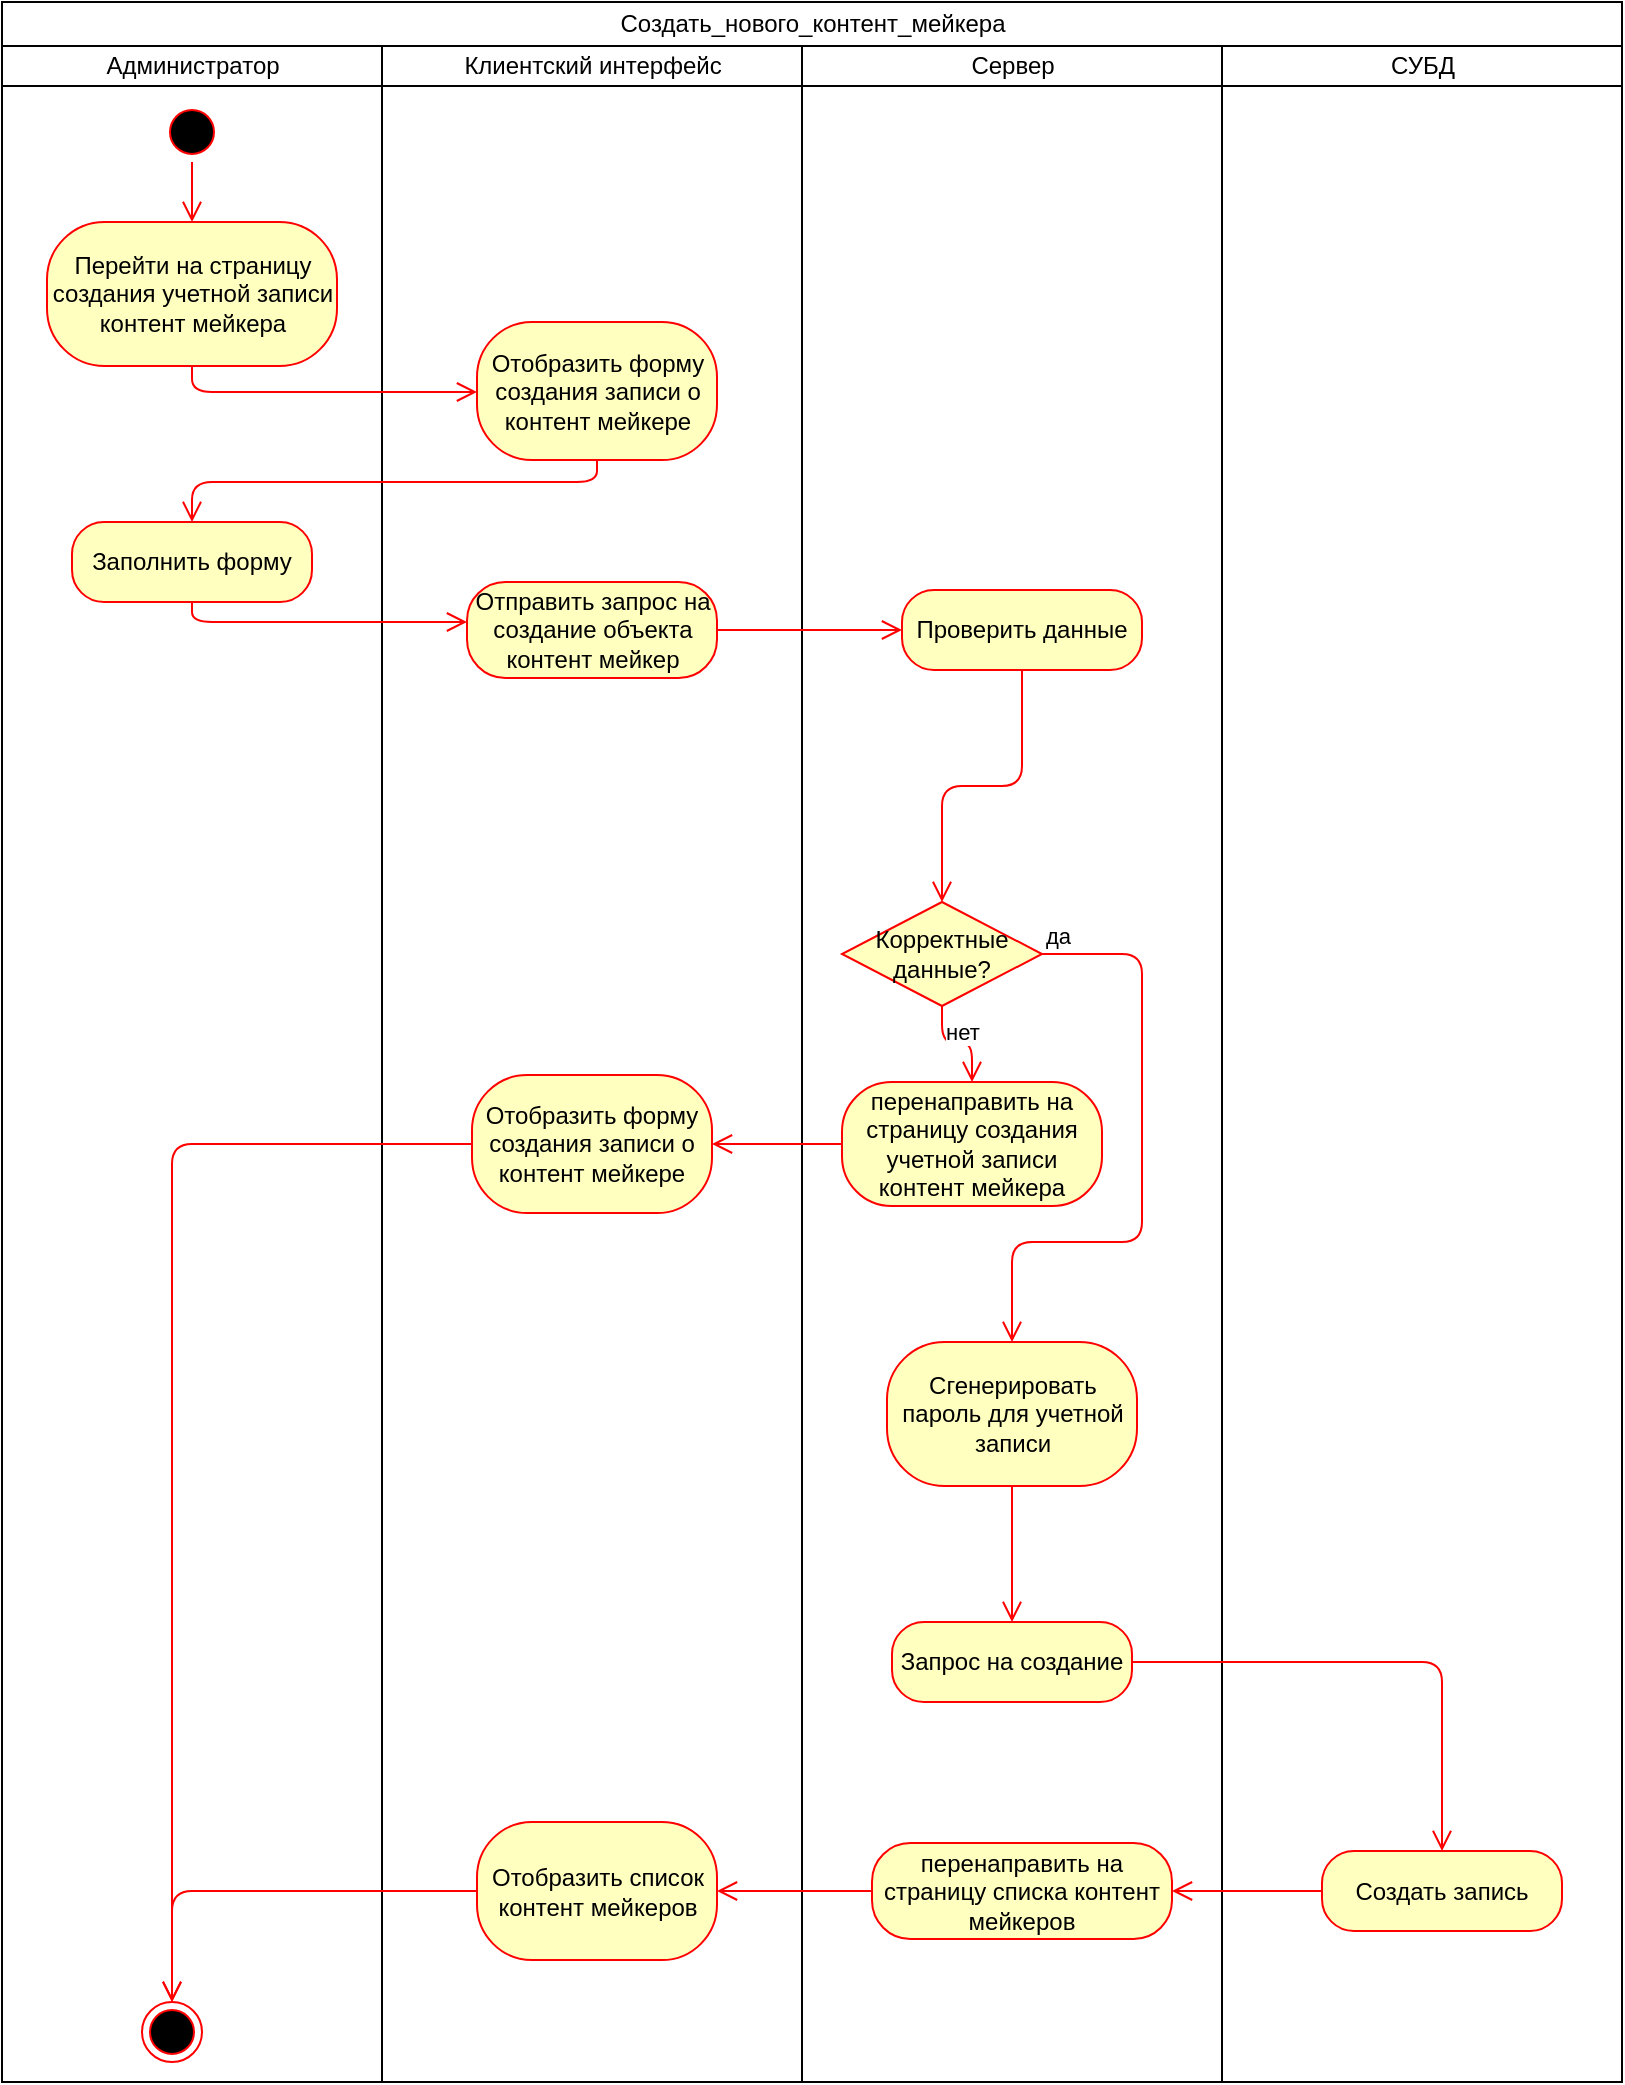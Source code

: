 <mxfile version="12.6.5" type="device" pages="4"><diagram id="_y5ldWzIrO5dGvDlb0I8" name="новый контент мейкер"><mxGraphModel dx="1852" dy="1052" grid="1" gridSize="10" guides="1" tooltips="1" connect="1" arrows="1" fold="1" page="1" pageScale="1" pageWidth="827" pageHeight="1169" math="0" shadow="0"><root><mxCell id="0"/><mxCell id="1" parent="0"/><mxCell id="N3Pz4FV6js3XC1vjy8sW-3" value="&lt;span style=&quot;font-weight: 400 ; white-space: normal&quot;&gt;Создать_нового_контент_мейкера&lt;/span&gt;&lt;span style=&quot;font-weight: 400 ; color: rgba(0 , 0 , 0 , 0) ; font-family: monospace ; font-size: 0px&quot;&gt;%3CmxGraphModel%3E%3Croot%3E%3CmxCell%20id%3D%220%22%2F%3E%3CmxCell%20id%3D%221%22%20parent%3D%220%22%2F%3E%3CmxCell%20id%3D%222%22%20value%3D%22%D0%A1%D0%BC%D0%B5%D0%BD%D0%B8%D1%82%D1%8C%20%D0%BF%D0%B0%D1%80%D0%BE%D0%BB%D1%8C%20%D0%B4%D0%BB%D1%8F%20%D0%BA%D0%BE%D0%BD%D1%82%D0%B5%D0%BD%D1%82%20%D0%BC%D0%B5%D0%B9%D0%BA%D0%B5%D1%80%D0%B0%22%20style%3D%22ellipse%3BwhiteSpace%3Dwrap%3Bhtml%3D1%3B%22%20vertex%3D%221%22%20parent%3D%221%22%3E%3CmxGeometry%20x%3D%22570%22%20y%3D%22160%22%20width%3D%22140%22%20height%3D%2260%22%20as%3D%22geometry%22%2F%3E%3C%2FmxCell%3E%3C%2Froot%3E%3C%2FmxGraphModel%3E&lt;/span&gt;&lt;span style=&quot;font-weight: 400 ; white-space: normal&quot;&gt;&lt;br&gt;&lt;/span&gt;" style="swimlane;html=1;childLayout=stackLayout;resizeParent=1;resizeParentMax=0;startSize=22;" vertex="1" parent="1"><mxGeometry x="200" y="30" width="810" height="1040" as="geometry"><mxRectangle x="200" y="30" width="210" height="20" as="alternateBounds"/></mxGeometry></mxCell><mxCell id="N3Pz4FV6js3XC1vjy8sW-4" value="&lt;span style=&quot;font-weight: normal&quot;&gt;Администратор&lt;/span&gt;" style="swimlane;html=1;startSize=20;" vertex="1" parent="N3Pz4FV6js3XC1vjy8sW-3"><mxGeometry y="22" width="190" height="1018" as="geometry"/></mxCell><mxCell id="N3Pz4FV6js3XC1vjy8sW-9" value="" style="ellipse;html=1;shape=startState;fillColor=#000000;strokeColor=#ff0000;" vertex="1" parent="N3Pz4FV6js3XC1vjy8sW-4"><mxGeometry x="80" y="28" width="30" height="30" as="geometry"/></mxCell><mxCell id="N3Pz4FV6js3XC1vjy8sW-10" value="" style="edgeStyle=orthogonalEdgeStyle;html=1;verticalAlign=bottom;endArrow=open;endSize=8;strokeColor=#ff0000;" edge="1" source="N3Pz4FV6js3XC1vjy8sW-9" parent="N3Pz4FV6js3XC1vjy8sW-4" target="N3Pz4FV6js3XC1vjy8sW-11"><mxGeometry relative="1" as="geometry"><mxPoint x="95" y="118" as="targetPoint"/></mxGeometry></mxCell><mxCell id="N3Pz4FV6js3XC1vjy8sW-11" value="Перейти на страницу создания учетной записи контент мейкера" style="rounded=1;whiteSpace=wrap;html=1;arcSize=40;fontColor=#000000;fillColor=#ffffc0;strokeColor=#ff0000;" vertex="1" parent="N3Pz4FV6js3XC1vjy8sW-4"><mxGeometry x="22.5" y="88" width="145" height="72" as="geometry"/></mxCell><mxCell id="N3Pz4FV6js3XC1vjy8sW-15" value="Заполнить форму" style="rounded=1;whiteSpace=wrap;html=1;arcSize=40;fontColor=#000000;fillColor=#ffffc0;strokeColor=#ff0000;" vertex="1" parent="N3Pz4FV6js3XC1vjy8sW-4"><mxGeometry x="35" y="238" width="120" height="40" as="geometry"/></mxCell><mxCell id="N3Pz4FV6js3XC1vjy8sW-27" value="" style="ellipse;html=1;shape=endState;fillColor=#000000;strokeColor=#ff0000;" vertex="1" parent="N3Pz4FV6js3XC1vjy8sW-4"><mxGeometry x="70" y="978" width="30" height="30" as="geometry"/></mxCell><mxCell id="N3Pz4FV6js3XC1vjy8sW-5" value="&lt;span style=&quot;font-weight: 400&quot;&gt;Клиентский интерфейс&lt;/span&gt;" style="swimlane;html=1;startSize=20;" vertex="1" parent="N3Pz4FV6js3XC1vjy8sW-3"><mxGeometry x="190" y="22" width="210" height="1018" as="geometry"/></mxCell><mxCell id="N3Pz4FV6js3XC1vjy8sW-13" value="Отобразить форму создания записи о контент мейкере" style="rounded=1;whiteSpace=wrap;html=1;arcSize=40;fontColor=#000000;fillColor=#ffffc0;strokeColor=#ff0000;" vertex="1" parent="N3Pz4FV6js3XC1vjy8sW-5"><mxGeometry x="47.5" y="138" width="120" height="69" as="geometry"/></mxCell><mxCell id="N3Pz4FV6js3XC1vjy8sW-17" value="Отправить запрос на создание объекта контент мейкер" style="rounded=1;whiteSpace=wrap;html=1;arcSize=40;fontColor=#000000;fillColor=#ffffc0;strokeColor=#ff0000;" vertex="1" parent="N3Pz4FV6js3XC1vjy8sW-5"><mxGeometry x="42.5" y="268" width="125" height="48" as="geometry"/></mxCell><mxCell id="N3Pz4FV6js3XC1vjy8sW-26" value="Отобразить форму создания записи о контент мейкере" style="rounded=1;whiteSpace=wrap;html=1;arcSize=40;fontColor=#000000;fillColor=#ffffc0;strokeColor=#ff0000;" vertex="1" parent="N3Pz4FV6js3XC1vjy8sW-5"><mxGeometry x="45" y="514.5" width="120" height="69" as="geometry"/></mxCell><mxCell id="N3Pz4FV6js3XC1vjy8sW-35" value="Отобразить список контент мейкеров" style="rounded=1;whiteSpace=wrap;html=1;arcSize=40;fontColor=#000000;fillColor=#ffffc0;strokeColor=#ff0000;" vertex="1" parent="N3Pz4FV6js3XC1vjy8sW-5"><mxGeometry x="47.5" y="888" width="120" height="69" as="geometry"/></mxCell><mxCell id="N3Pz4FV6js3XC1vjy8sW-8" value="&lt;span style=&quot;font-weight: 400&quot;&gt;Сервер&lt;/span&gt;" style="swimlane;html=1;startSize=20;" vertex="1" parent="N3Pz4FV6js3XC1vjy8sW-3"><mxGeometry x="400" y="22" width="210" height="1018" as="geometry"/></mxCell><mxCell id="N3Pz4FV6js3XC1vjy8sW-19" value="Проверить данные" style="rounded=1;whiteSpace=wrap;html=1;arcSize=40;fontColor=#000000;fillColor=#ffffc0;strokeColor=#ff0000;" vertex="1" parent="N3Pz4FV6js3XC1vjy8sW-8"><mxGeometry x="50" y="272" width="120" height="40" as="geometry"/></mxCell><mxCell id="N3Pz4FV6js3XC1vjy8sW-20" value="" style="edgeStyle=orthogonalEdgeStyle;html=1;verticalAlign=bottom;endArrow=open;endSize=8;strokeColor=#ff0000;" edge="1" source="N3Pz4FV6js3XC1vjy8sW-19" parent="N3Pz4FV6js3XC1vjy8sW-8" target="N3Pz4FV6js3XC1vjy8sW-21"><mxGeometry relative="1" as="geometry"><mxPoint x="110" y="416" as="targetPoint"/></mxGeometry></mxCell><mxCell id="N3Pz4FV6js3XC1vjy8sW-21" value="Корректные данные?" style="rhombus;whiteSpace=wrap;html=1;fillColor=#ffffc0;strokeColor=#ff0000;" vertex="1" parent="N3Pz4FV6js3XC1vjy8sW-8"><mxGeometry x="20" y="428" width="100" height="52" as="geometry"/></mxCell><mxCell id="N3Pz4FV6js3XC1vjy8sW-23" value="нет" style="edgeStyle=orthogonalEdgeStyle;html=1;align=left;verticalAlign=top;endArrow=open;endSize=8;strokeColor=#ff0000;" edge="1" source="N3Pz4FV6js3XC1vjy8sW-21" parent="N3Pz4FV6js3XC1vjy8sW-8" target="N3Pz4FV6js3XC1vjy8sW-24"><mxGeometry x="-1" relative="1" as="geometry"><mxPoint x="60" y="528" as="targetPoint"/></mxGeometry></mxCell><mxCell id="N3Pz4FV6js3XC1vjy8sW-24" value="перенаправить на страницу создания учетной записи контент мейкера" style="rounded=1;whiteSpace=wrap;html=1;arcSize=40;fontColor=#000000;fillColor=#ffffc0;strokeColor=#ff0000;" vertex="1" parent="N3Pz4FV6js3XC1vjy8sW-8"><mxGeometry x="20" y="518" width="130" height="62" as="geometry"/></mxCell><mxCell id="N3Pz4FV6js3XC1vjy8sW-33" value="перенаправить на страницу списка контент мейкеров" style="rounded=1;whiteSpace=wrap;html=1;arcSize=40;fontColor=#000000;fillColor=#ffffc0;strokeColor=#ff0000;" vertex="1" parent="N3Pz4FV6js3XC1vjy8sW-8"><mxGeometry x="35" y="898.5" width="150" height="48" as="geometry"/></mxCell><mxCell id="N3Pz4FV6js3XC1vjy8sW-38" value="Сгенерировать пароль для учетной записи" style="rounded=1;whiteSpace=wrap;html=1;arcSize=40;fontColor=#000000;fillColor=#ffffc0;strokeColor=#ff0000;" vertex="1" parent="N3Pz4FV6js3XC1vjy8sW-8"><mxGeometry x="42.5" y="648" width="125" height="72" as="geometry"/></mxCell><mxCell id="N3Pz4FV6js3XC1vjy8sW-22" value="да" style="edgeStyle=orthogonalEdgeStyle;html=1;align=left;verticalAlign=bottom;endArrow=open;endSize=8;strokeColor=#ff0000;" edge="1" source="N3Pz4FV6js3XC1vjy8sW-21" parent="N3Pz4FV6js3XC1vjy8sW-8" target="N3Pz4FV6js3XC1vjy8sW-38"><mxGeometry x="-1" relative="1" as="geometry"><mxPoint x="200" y="448" as="targetPoint"/><Array as="points"><mxPoint x="170" y="454"/><mxPoint x="170" y="598"/><mxPoint x="105" y="598"/></Array></mxGeometry></mxCell><mxCell id="N3Pz4FV6js3XC1vjy8sW-29" value="Запрос на создание" style="rounded=1;whiteSpace=wrap;html=1;arcSize=40;fontColor=#000000;fillColor=#ffffc0;strokeColor=#ff0000;" vertex="1" parent="N3Pz4FV6js3XC1vjy8sW-8"><mxGeometry x="45" y="788" width="120" height="40" as="geometry"/></mxCell><mxCell id="N3Pz4FV6js3XC1vjy8sW-39" value="" style="edgeStyle=orthogonalEdgeStyle;html=1;verticalAlign=bottom;endArrow=open;endSize=8;strokeColor=#ff0000;" edge="1" source="N3Pz4FV6js3XC1vjy8sW-38" parent="N3Pz4FV6js3XC1vjy8sW-8" target="N3Pz4FV6js3XC1vjy8sW-29"><mxGeometry relative="1" as="geometry"><mxPoint x="105" y="848" as="targetPoint"/></mxGeometry></mxCell><mxCell id="N3Pz4FV6js3XC1vjy8sW-6" value="&lt;span style=&quot;font-weight: 400&quot;&gt;СУБД&lt;/span&gt;" style="swimlane;html=1;startSize=20;" vertex="1" parent="N3Pz4FV6js3XC1vjy8sW-3"><mxGeometry x="610" y="22" width="200" height="1018" as="geometry"/></mxCell><mxCell id="N3Pz4FV6js3XC1vjy8sW-31" value="Создать запись" style="rounded=1;whiteSpace=wrap;html=1;arcSize=40;fontColor=#000000;fillColor=#ffffc0;strokeColor=#ff0000;" vertex="1" parent="N3Pz4FV6js3XC1vjy8sW-6"><mxGeometry x="50" y="902.5" width="120" height="40" as="geometry"/></mxCell><mxCell id="N3Pz4FV6js3XC1vjy8sW-12" value="" style="edgeStyle=orthogonalEdgeStyle;html=1;verticalAlign=bottom;endArrow=open;endSize=8;strokeColor=#ff0000;" edge="1" source="N3Pz4FV6js3XC1vjy8sW-11" parent="N3Pz4FV6js3XC1vjy8sW-3" target="N3Pz4FV6js3XC1vjy8sW-13"><mxGeometry relative="1" as="geometry"><mxPoint x="100" y="260" as="targetPoint"/><Array as="points"><mxPoint x="95" y="195"/></Array></mxGeometry></mxCell><mxCell id="N3Pz4FV6js3XC1vjy8sW-14" value="" style="edgeStyle=orthogonalEdgeStyle;html=1;verticalAlign=bottom;endArrow=open;endSize=8;strokeColor=#ff0000;exitX=0.5;exitY=1;exitDx=0;exitDy=0;" edge="1" source="N3Pz4FV6js3XC1vjy8sW-13" parent="N3Pz4FV6js3XC1vjy8sW-3" target="N3Pz4FV6js3XC1vjy8sW-15"><mxGeometry relative="1" as="geometry"><mxPoint x="107" y="390" as="targetPoint"/><Array as="points"><mxPoint x="297" y="240"/><mxPoint x="95" y="240"/></Array></mxGeometry></mxCell><mxCell id="N3Pz4FV6js3XC1vjy8sW-16" value="" style="edgeStyle=orthogonalEdgeStyle;html=1;verticalAlign=bottom;endArrow=open;endSize=8;strokeColor=#ff0000;" edge="1" source="N3Pz4FV6js3XC1vjy8sW-15" parent="N3Pz4FV6js3XC1vjy8sW-3" target="N3Pz4FV6js3XC1vjy8sW-17"><mxGeometry relative="1" as="geometry"><mxPoint x="70" y="390" as="targetPoint"/><Array as="points"><mxPoint x="95" y="310"/></Array></mxGeometry></mxCell><mxCell id="N3Pz4FV6js3XC1vjy8sW-18" value="" style="edgeStyle=orthogonalEdgeStyle;html=1;verticalAlign=bottom;endArrow=open;endSize=8;strokeColor=#ff0000;" edge="1" source="N3Pz4FV6js3XC1vjy8sW-17" parent="N3Pz4FV6js3XC1vjy8sW-3" target="N3Pz4FV6js3XC1vjy8sW-19"><mxGeometry relative="1" as="geometry"><mxPoint x="295" y="410" as="targetPoint"/></mxGeometry></mxCell><mxCell id="N3Pz4FV6js3XC1vjy8sW-25" value="" style="edgeStyle=orthogonalEdgeStyle;html=1;verticalAlign=bottom;endArrow=open;endSize=8;strokeColor=#ff0000;" edge="1" source="N3Pz4FV6js3XC1vjy8sW-24" parent="N3Pz4FV6js3XC1vjy8sW-3" target="N3Pz4FV6js3XC1vjy8sW-26"><mxGeometry relative="1" as="geometry"><mxPoint x="490" y="670" as="targetPoint"/></mxGeometry></mxCell><mxCell id="N3Pz4FV6js3XC1vjy8sW-28" value="" style="edgeStyle=orthogonalEdgeStyle;html=1;verticalAlign=bottom;endArrow=open;endSize=8;strokeColor=#ff0000;" edge="1" parent="N3Pz4FV6js3XC1vjy8sW-3" source="N3Pz4FV6js3XC1vjy8sW-26" target="N3Pz4FV6js3XC1vjy8sW-27"><mxGeometry relative="1" as="geometry"><mxPoint x="362.5" y="574.529" as="targetPoint"/><mxPoint x="430.0" y="581" as="sourcePoint"/></mxGeometry></mxCell><mxCell id="N3Pz4FV6js3XC1vjy8sW-32" value="" style="edgeStyle=orthogonalEdgeStyle;html=1;verticalAlign=bottom;endArrow=open;endSize=8;strokeColor=#ff0000;" edge="1" source="N3Pz4FV6js3XC1vjy8sW-31" parent="N3Pz4FV6js3XC1vjy8sW-3" target="N3Pz4FV6js3XC1vjy8sW-33"><mxGeometry relative="1" as="geometry"><mxPoint x="710" y="740" as="targetPoint"/><Array as="points"><mxPoint x="640" y="945"/><mxPoint x="640" y="945"/></Array></mxGeometry></mxCell><mxCell id="N3Pz4FV6js3XC1vjy8sW-34" value="" style="edgeStyle=orthogonalEdgeStyle;html=1;verticalAlign=bottom;endArrow=open;endSize=8;strokeColor=#ff0000;" edge="1" source="N3Pz4FV6js3XC1vjy8sW-33" parent="N3Pz4FV6js3XC1vjy8sW-3" target="N3Pz4FV6js3XC1vjy8sW-35"><mxGeometry relative="1" as="geometry"><mxPoint x="510" y="820" as="targetPoint"/></mxGeometry></mxCell><mxCell id="N3Pz4FV6js3XC1vjy8sW-36" value="" style="edgeStyle=orthogonalEdgeStyle;html=1;verticalAlign=bottom;endArrow=open;endSize=8;strokeColor=#ff0000;" edge="1" parent="N3Pz4FV6js3XC1vjy8sW-3" source="N3Pz4FV6js3XC1vjy8sW-35" target="N3Pz4FV6js3XC1vjy8sW-27"><mxGeometry relative="1" as="geometry"><mxPoint x="105" y="880" as="targetPoint"/><mxPoint x="245" y="581" as="sourcePoint"/></mxGeometry></mxCell><mxCell id="N3Pz4FV6js3XC1vjy8sW-30" value="" style="edgeStyle=orthogonalEdgeStyle;html=1;verticalAlign=bottom;endArrow=open;endSize=8;strokeColor=#ff0000;" edge="1" source="N3Pz4FV6js3XC1vjy8sW-29" parent="N3Pz4FV6js3XC1vjy8sW-3" target="N3Pz4FV6js3XC1vjy8sW-31"><mxGeometry relative="1" as="geometry"><mxPoint x="540" y="715" as="targetPoint"/></mxGeometry></mxCell></root></mxGraphModel></diagram><diagram id="AU5nGf-Ce0-LDx03Nn5w" name="новая новость"><mxGraphModel dx="2646" dy="1503" grid="1" gridSize="10" guides="1" tooltips="1" connect="1" arrows="1" fold="1" page="1" pageScale="1" pageWidth="827" pageHeight="1169" math="0" shadow="0"><root><mxCell id="VfSCZ8YoNvbbxmAHa9gW-0"/><mxCell id="VfSCZ8YoNvbbxmAHa9gW-1" parent="VfSCZ8YoNvbbxmAHa9gW-0"/><mxCell id="wDyksihBtEiShwy8baYN-0" value="&lt;span style=&quot;font-weight: 400 ; white-space: normal&quot;&gt;Написать_новую_новость&lt;/span&gt;&lt;span style=&quot;font-weight: 400 ; white-space: normal&quot;&gt;&lt;br&gt;&lt;/span&gt;" style="swimlane;html=1;childLayout=stackLayout;resizeParent=1;resizeParentMax=0;startSize=22;" vertex="1" parent="VfSCZ8YoNvbbxmAHa9gW-1"><mxGeometry x="200" y="30" width="810" height="880" as="geometry"><mxRectangle x="200" y="30" width="210" height="20" as="alternateBounds"/></mxGeometry></mxCell><mxCell id="wDyksihBtEiShwy8baYN-1" value="&lt;span style=&quot;font-weight: normal&quot;&gt;Контент мейкер&lt;/span&gt;" style="swimlane;html=1;startSize=20;" vertex="1" parent="wDyksihBtEiShwy8baYN-0"><mxGeometry y="22" width="190" height="858" as="geometry"/></mxCell><mxCell id="wDyksihBtEiShwy8baYN-2" value="" style="ellipse;html=1;shape=startState;fillColor=#000000;strokeColor=#ff0000;" vertex="1" parent="wDyksihBtEiShwy8baYN-1"><mxGeometry x="80" y="28" width="30" height="30" as="geometry"/></mxCell><mxCell id="wDyksihBtEiShwy8baYN-3" value="" style="edgeStyle=orthogonalEdgeStyle;html=1;verticalAlign=bottom;endArrow=open;endSize=8;strokeColor=#ff0000;" edge="1" parent="wDyksihBtEiShwy8baYN-1" source="wDyksihBtEiShwy8baYN-2" target="wDyksihBtEiShwy8baYN-4"><mxGeometry relative="1" as="geometry"><mxPoint x="95" y="118" as="targetPoint"/></mxGeometry></mxCell><mxCell id="wDyksihBtEiShwy8baYN-4" value="Перейти на страницу создания новой новости" style="rounded=1;whiteSpace=wrap;html=1;arcSize=40;fontColor=#000000;fillColor=#ffffc0;strokeColor=#ff0000;" vertex="1" parent="wDyksihBtEiShwy8baYN-1"><mxGeometry x="22.5" y="88" width="145" height="72" as="geometry"/></mxCell><mxCell id="wDyksihBtEiShwy8baYN-40" value="Запонить все данные формы новой новости" style="rounded=1;whiteSpace=wrap;html=1;arcSize=40;fontColor=#000000;fillColor=#ffffc0;strokeColor=#ff0000;" vertex="1" parent="wDyksihBtEiShwy8baYN-1"><mxGeometry x="35" y="238" width="125" height="62" as="geometry"/></mxCell><mxCell id="wDyksihBtEiShwy8baYN-58" value="" style="ellipse;html=1;shape=endState;fillColor=#000000;strokeColor=#ff0000;" vertex="1" parent="wDyksihBtEiShwy8baYN-1"><mxGeometry x="80" y="818" width="30" height="30" as="geometry"/></mxCell><mxCell id="wDyksihBtEiShwy8baYN-7" value="&lt;span style=&quot;font-weight: 400&quot;&gt;Клиентский интерфейс&lt;/span&gt;" style="swimlane;html=1;startSize=20;" vertex="1" parent="wDyksihBtEiShwy8baYN-0"><mxGeometry x="190" y="22" width="210" height="858" as="geometry"/></mxCell><mxCell id="wDyksihBtEiShwy8baYN-38" value="Отобразить страницу&amp;nbsp; создания новости" style="rounded=1;whiteSpace=wrap;html=1;arcSize=40;fontColor=#000000;fillColor=#ffffc0;strokeColor=#ff0000;" vertex="1" parent="wDyksihBtEiShwy8baYN-7"><mxGeometry x="42.5" y="148" width="125" height="48" as="geometry"/></mxCell><mxCell id="wDyksihBtEiShwy8baYN-42" value="Отправить на сервер данные о новой новости" style="rounded=1;whiteSpace=wrap;html=1;arcSize=40;fontColor=#000000;fillColor=#ffffc0;strokeColor=#ff0000;" vertex="1" parent="wDyksihBtEiShwy8baYN-7"><mxGeometry x="47.5" y="238.5" width="132.5" height="61" as="geometry"/></mxCell><mxCell id="wDyksihBtEiShwy8baYN-56" value="Отобразить страницу новостей" style="rounded=1;whiteSpace=wrap;html=1;arcSize=40;fontColor=#000000;fillColor=#ffffc0;strokeColor=#ff0000;" vertex="1" parent="wDyksihBtEiShwy8baYN-7"><mxGeometry x="40" y="748" width="120" height="40" as="geometry"/></mxCell><mxCell id="TKRkwhFM5oPoCZxeLfW--6" value="Отобразить страницу&amp;nbsp; создания новости" style="rounded=1;whiteSpace=wrap;html=1;arcSize=40;fontColor=#000000;fillColor=#ffffc0;strokeColor=#ff0000;" vertex="1" parent="wDyksihBtEiShwy8baYN-7"><mxGeometry x="35" y="420" width="125" height="48" as="geometry"/></mxCell><mxCell id="wDyksihBtEiShwy8baYN-12" value="&lt;span style=&quot;font-weight: 400&quot;&gt;Сервер&lt;/span&gt;" style="swimlane;html=1;startSize=20;" vertex="1" parent="wDyksihBtEiShwy8baYN-0"><mxGeometry x="400" y="22" width="210" height="858" as="geometry"/></mxCell><mxCell id="wDyksihBtEiShwy8baYN-45" value="Проверить корректность введенных данных на создание новой новости" style="rounded=1;whiteSpace=wrap;html=1;arcSize=40;fontColor=#000000;fillColor=#ffffc0;strokeColor=#ff0000;" vertex="1" parent="wDyksihBtEiShwy8baYN-12"><mxGeometry x="27.5" y="239.5" width="155" height="59" as="geometry"/></mxCell><mxCell id="wDyksihBtEiShwy8baYN-46" value="" style="edgeStyle=orthogonalEdgeStyle;html=1;verticalAlign=bottom;endArrow=open;endSize=8;strokeColor=#ff0000;" edge="1" source="wDyksihBtEiShwy8baYN-45" parent="wDyksihBtEiShwy8baYN-12" target="TKRkwhFM5oPoCZxeLfW--0"><mxGeometry relative="1" as="geometry"><mxPoint x="160" y="348" as="targetPoint"/></mxGeometry></mxCell><mxCell id="wDyksihBtEiShwy8baYN-47" value="Создать объект новость" style="rounded=1;whiteSpace=wrap;html=1;arcSize=40;fontColor=#000000;fillColor=#ffffc0;strokeColor=#ff0000;" vertex="1" parent="wDyksihBtEiShwy8baYN-12"><mxGeometry x="45" y="512" width="120" height="40" as="geometry"/></mxCell><mxCell id="wDyksihBtEiShwy8baYN-48" value="" style="edgeStyle=orthogonalEdgeStyle;html=1;verticalAlign=bottom;endArrow=open;endSize=8;strokeColor=#ff0000;" edge="1" source="wDyksihBtEiShwy8baYN-47" parent="wDyksihBtEiShwy8baYN-12" target="wDyksihBtEiShwy8baYN-49"><mxGeometry relative="1" as="geometry"><mxPoint x="105" y="458" as="targetPoint"/></mxGeometry></mxCell><mxCell id="wDyksihBtEiShwy8baYN-49" value="Отправить этот объект в базу данных" style="rounded=1;whiteSpace=wrap;html=1;arcSize=40;fontColor=#000000;fillColor=#ffffc0;strokeColor=#ff0000;" vertex="1" parent="wDyksihBtEiShwy8baYN-12"><mxGeometry x="45" y="618" width="120" height="52" as="geometry"/></mxCell><mxCell id="wDyksihBtEiShwy8baYN-54" value="Перенаправить на страницу новостей" style="rounded=1;whiteSpace=wrap;html=1;arcSize=40;fontColor=#000000;fillColor=#ffffc0;strokeColor=#ff0000;" vertex="1" parent="wDyksihBtEiShwy8baYN-12"><mxGeometry x="45" y="748" width="120" height="40" as="geometry"/></mxCell><mxCell id="TKRkwhFM5oPoCZxeLfW--0" value="Корректны?" style="rhombus;whiteSpace=wrap;html=1;fillColor=#ffffc0;strokeColor=#ff0000;" vertex="1" parent="wDyksihBtEiShwy8baYN-12"><mxGeometry x="110" y="348" width="95" height="42" as="geometry"/></mxCell><mxCell id="TKRkwhFM5oPoCZxeLfW--1" value="no" style="edgeStyle=orthogonalEdgeStyle;html=1;align=left;verticalAlign=bottom;endArrow=open;endSize=8;strokeColor=#ff0000;" edge="1" source="TKRkwhFM5oPoCZxeLfW--0" parent="wDyksihBtEiShwy8baYN-12" target="TKRkwhFM5oPoCZxeLfW--3"><mxGeometry x="-1" relative="1" as="geometry"><mxPoint x="-120" y="388" as="targetPoint"/><Array as="points"><mxPoint x="70" y="369"/></Array></mxGeometry></mxCell><mxCell id="TKRkwhFM5oPoCZxeLfW--2" value="yes" style="edgeStyle=orthogonalEdgeStyle;html=1;align=left;verticalAlign=top;endArrow=open;endSize=8;strokeColor=#ff0000;" edge="1" source="TKRkwhFM5oPoCZxeLfW--0" parent="wDyksihBtEiShwy8baYN-12" target="wDyksihBtEiShwy8baYN-47"><mxGeometry x="-1" relative="1" as="geometry"><mxPoint x="55" y="468" as="targetPoint"/><Array as="points"><mxPoint x="158" y="478"/><mxPoint x="158" y="478"/></Array></mxGeometry></mxCell><mxCell id="TKRkwhFM5oPoCZxeLfW--3" value="Перенаправить на страницу создания новой новости" style="rounded=1;whiteSpace=wrap;html=1;arcSize=40;fontColor=#000000;fillColor=#ffffc0;strokeColor=#ff0000;" vertex="1" parent="wDyksihBtEiShwy8baYN-12"><mxGeometry x="10" y="418" width="120" height="52" as="geometry"/></mxCell><mxCell id="wDyksihBtEiShwy8baYN-25" value="" style="edgeStyle=orthogonalEdgeStyle;html=1;verticalAlign=bottom;endArrow=open;endSize=8;strokeColor=#ff0000;" edge="1" parent="wDyksihBtEiShwy8baYN-0" source="wDyksihBtEiShwy8baYN-4" target="wDyksihBtEiShwy8baYN-38"><mxGeometry relative="1" as="geometry"><mxPoint x="100" y="230" as="targetPoint"/><Array as="points"><mxPoint x="95" y="195"/></Array></mxGeometry></mxCell><mxCell id="wDyksihBtEiShwy8baYN-39" value="" style="edgeStyle=orthogonalEdgeStyle;html=1;verticalAlign=bottom;endArrow=open;endSize=8;strokeColor=#ff0000;" edge="1" source="wDyksihBtEiShwy8baYN-38" parent="wDyksihBtEiShwy8baYN-0" target="wDyksihBtEiShwy8baYN-40"><mxGeometry relative="1" as="geometry"><mxPoint x="295" y="290" as="targetPoint"/><Array as="points"><mxPoint x="295" y="230"/><mxPoint x="98" y="230"/></Array></mxGeometry></mxCell><mxCell id="wDyksihBtEiShwy8baYN-41" value="" style="edgeStyle=orthogonalEdgeStyle;html=1;verticalAlign=bottom;endArrow=open;endSize=8;strokeColor=#ff0000;" edge="1" source="wDyksihBtEiShwy8baYN-40" parent="wDyksihBtEiShwy8baYN-0" target="wDyksihBtEiShwy8baYN-42"><mxGeometry relative="1" as="geometry"><mxPoint x="95" y="360" as="targetPoint"/></mxGeometry></mxCell><mxCell id="wDyksihBtEiShwy8baYN-43" value="" style="edgeStyle=orthogonalEdgeStyle;html=1;verticalAlign=bottom;endArrow=open;endSize=8;strokeColor=#ff0000;" edge="1" source="wDyksihBtEiShwy8baYN-42" parent="wDyksihBtEiShwy8baYN-0" target="wDyksihBtEiShwy8baYN-45"><mxGeometry relative="1" as="geometry"><mxPoint x="297.5" y="380" as="targetPoint"/></mxGeometry></mxCell><mxCell id="wDyksihBtEiShwy8baYN-23" value="&lt;span style=&quot;font-weight: 400&quot;&gt;СУБД&lt;/span&gt;" style="swimlane;html=1;startSize=20;" vertex="1" parent="wDyksihBtEiShwy8baYN-0"><mxGeometry x="610" y="22" width="200" height="858" as="geometry"/></mxCell><mxCell id="wDyksihBtEiShwy8baYN-52" value="Создать запись" style="rounded=1;whiteSpace=wrap;html=1;arcSize=40;fontColor=#000000;fillColor=#ffffc0;strokeColor=#ff0000;" vertex="1" parent="wDyksihBtEiShwy8baYN-23"><mxGeometry x="60" y="748" width="120" height="40" as="geometry"/></mxCell><mxCell id="wDyksihBtEiShwy8baYN-50" value="" style="edgeStyle=orthogonalEdgeStyle;html=1;verticalAlign=bottom;endArrow=open;endSize=8;strokeColor=#ff0000;" edge="1" source="wDyksihBtEiShwy8baYN-49" parent="wDyksihBtEiShwy8baYN-0" target="wDyksihBtEiShwy8baYN-52"><mxGeometry relative="1" as="geometry"><mxPoint x="510" y="590" as="targetPoint"/></mxGeometry></mxCell><mxCell id="wDyksihBtEiShwy8baYN-53" value="" style="edgeStyle=orthogonalEdgeStyle;html=1;verticalAlign=bottom;endArrow=open;endSize=8;strokeColor=#ff0000;" edge="1" source="wDyksihBtEiShwy8baYN-52" parent="wDyksihBtEiShwy8baYN-0" target="wDyksihBtEiShwy8baYN-54"><mxGeometry relative="1" as="geometry"><mxPoint x="710" y="620" as="targetPoint"/><Array as="points"><mxPoint x="620" y="790"/><mxPoint x="620" y="790"/></Array></mxGeometry></mxCell><mxCell id="wDyksihBtEiShwy8baYN-55" value="" style="edgeStyle=orthogonalEdgeStyle;html=1;verticalAlign=bottom;endArrow=open;endSize=8;strokeColor=#ff0000;" edge="1" source="wDyksihBtEiShwy8baYN-54" parent="wDyksihBtEiShwy8baYN-0" target="wDyksihBtEiShwy8baYN-56"><mxGeometry relative="1" as="geometry"><mxPoint x="505" y="670" as="targetPoint"/></mxGeometry></mxCell><mxCell id="wDyksihBtEiShwy8baYN-57" value="" style="edgeStyle=orthogonalEdgeStyle;html=1;verticalAlign=bottom;endArrow=open;endSize=8;strokeColor=#ff0000;" edge="1" source="wDyksihBtEiShwy8baYN-56" parent="wDyksihBtEiShwy8baYN-0" target="wDyksihBtEiShwy8baYN-58"><mxGeometry relative="1" as="geometry"><mxPoint x="293" y="680" as="targetPoint"/></mxGeometry></mxCell><mxCell id="TKRkwhFM5oPoCZxeLfW--4" value="" style="edgeStyle=orthogonalEdgeStyle;html=1;verticalAlign=bottom;endArrow=open;endSize=8;strokeColor=#ff0000;" edge="1" source="TKRkwhFM5oPoCZxeLfW--3" parent="wDyksihBtEiShwy8baYN-0" target="TKRkwhFM5oPoCZxeLfW--6"><mxGeometry relative="1" as="geometry"><mxPoint x="290" y="480" as="targetPoint"/></mxGeometry></mxCell><mxCell id="TKRkwhFM5oPoCZxeLfW--7" value="" style="edgeStyle=orthogonalEdgeStyle;html=1;verticalAlign=bottom;endArrow=open;endSize=8;strokeColor=#ff0000;entryX=0.5;entryY=0;entryDx=0;entryDy=0;" edge="1" parent="wDyksihBtEiShwy8baYN-0" source="TKRkwhFM5oPoCZxeLfW--6" target="wDyksihBtEiShwy8baYN-58"><mxGeometry relative="1" as="geometry"><mxPoint x="90" y="850" as="targetPoint"/><mxPoint x="240" y="800" as="sourcePoint"/></mxGeometry></mxCell></root></mxGraphModel></diagram><diagram id="7Biiplvl7DE_ZVS4D2IZ" name="Удалить новость"><mxGraphModel dx="2646" dy="1503" grid="1" gridSize="10" guides="1" tooltips="1" connect="1" arrows="1" fold="1" page="1" pageScale="1" pageWidth="827" pageHeight="1169" math="0" shadow="0"><root><mxCell id="WdAqD4lCs8mN2P9OudPA-0"/><mxCell id="WdAqD4lCs8mN2P9OudPA-1" parent="WdAqD4lCs8mN2P9OudPA-0"/><mxCell id="jT__CB2kTH_uCRALLHfA-0" value="&lt;span style=&quot;font-weight: 400 ; white-space: normal&quot;&gt;удалить_новость&lt;br&gt;&lt;/span&gt;" style="swimlane;html=1;childLayout=stackLayout;resizeParent=1;resizeParentMax=0;startSize=22;" vertex="1" parent="WdAqD4lCs8mN2P9OudPA-1"><mxGeometry x="200" y="30" width="810" height="770" as="geometry"><mxRectangle x="200" y="30" width="210" height="20" as="alternateBounds"/></mxGeometry></mxCell><mxCell id="jT__CB2kTH_uCRALLHfA-1" value="&lt;span style=&quot;font-weight: normal&quot;&gt;Контент мейкер&lt;/span&gt;" style="swimlane;html=1;startSize=20;" vertex="1" parent="jT__CB2kTH_uCRALLHfA-0"><mxGeometry y="22" width="190" height="748" as="geometry"/></mxCell><mxCell id="jT__CB2kTH_uCRALLHfA-2" value="" style="ellipse;html=1;shape=startState;fillColor=#000000;strokeColor=#ff0000;" vertex="1" parent="jT__CB2kTH_uCRALLHfA-1"><mxGeometry x="80" y="28" width="30" height="30" as="geometry"/></mxCell><mxCell id="jT__CB2kTH_uCRALLHfA-3" value="" style="edgeStyle=orthogonalEdgeStyle;html=1;verticalAlign=bottom;endArrow=open;endSize=8;strokeColor=#ff0000;" edge="1" parent="jT__CB2kTH_uCRALLHfA-1" source="jT__CB2kTH_uCRALLHfA-2" target="jT__CB2kTH_uCRALLHfA-4"><mxGeometry relative="1" as="geometry"><mxPoint x="95" y="118" as="targetPoint"/></mxGeometry></mxCell><mxCell id="jT__CB2kTH_uCRALLHfA-4" value="Перейти на страницу новостей" style="rounded=1;whiteSpace=wrap;html=1;arcSize=40;fontColor=#000000;fillColor=#ffffc0;strokeColor=#ff0000;" vertex="1" parent="jT__CB2kTH_uCRALLHfA-1"><mxGeometry x="22.5" y="88" width="145" height="72" as="geometry"/></mxCell><mxCell id="jT__CB2kTH_uCRALLHfA-5" value="выбрать новость для удаления" style="rounded=1;whiteSpace=wrap;html=1;arcSize=40;fontColor=#000000;fillColor=#ffffc0;strokeColor=#ff0000;" vertex="1" parent="jT__CB2kTH_uCRALLHfA-1"><mxGeometry x="35" y="238" width="125" height="62" as="geometry"/></mxCell><mxCell id="jT__CB2kTH_uCRALLHfA-6" value="" style="ellipse;html=1;shape=endState;fillColor=#000000;strokeColor=#ff0000;" vertex="1" parent="jT__CB2kTH_uCRALLHfA-1"><mxGeometry x="82.5" y="708" width="30" height="30" as="geometry"/></mxCell><mxCell id="jT__CB2kTH_uCRALLHfA-7" value="&lt;span style=&quot;font-weight: 400&quot;&gt;Клиентский интерфейс&lt;/span&gt;" style="swimlane;html=1;startSize=20;" vertex="1" parent="jT__CB2kTH_uCRALLHfA-0"><mxGeometry x="190" y="22" width="210" height="748" as="geometry"/></mxCell><mxCell id="jT__CB2kTH_uCRALLHfA-8" value="Отобразить страницу новостей" style="rounded=1;whiteSpace=wrap;html=1;arcSize=40;fontColor=#000000;fillColor=#ffffc0;strokeColor=#ff0000;" vertex="1" parent="jT__CB2kTH_uCRALLHfA-7"><mxGeometry x="42.5" y="148" width="125" height="48" as="geometry"/></mxCell><mxCell id="jT__CB2kTH_uCRALLHfA-9" value="Отправить запрос на удаления новости" style="rounded=1;whiteSpace=wrap;html=1;arcSize=40;fontColor=#000000;fillColor=#ffffc0;strokeColor=#ff0000;" vertex="1" parent="jT__CB2kTH_uCRALLHfA-7"><mxGeometry x="47.5" y="238.5" width="132.5" height="61" as="geometry"/></mxCell><mxCell id="476DdiXubtFY-Fynvm3B-7" value="Отобразить страницу новостей" style="rounded=1;whiteSpace=wrap;html=1;arcSize=40;fontColor=#000000;fillColor=#ffffc0;strokeColor=#ff0000;" vertex="1" parent="jT__CB2kTH_uCRALLHfA-7"><mxGeometry x="42.5" y="620" width="125" height="48" as="geometry"/></mxCell><mxCell id="jT__CB2kTH_uCRALLHfA-11" value="&lt;span style=&quot;font-weight: 400&quot;&gt;Сервер&lt;/span&gt;" style="swimlane;html=1;startSize=20;" vertex="1" parent="jT__CB2kTH_uCRALLHfA-0"><mxGeometry x="400" y="22" width="210" height="748" as="geometry"/></mxCell><mxCell id="jT__CB2kTH_uCRALLHfA-12" value="Проверить корректность введенных данных на удаление новости" style="rounded=1;whiteSpace=wrap;html=1;arcSize=40;fontColor=#000000;fillColor=#ffffc0;strokeColor=#ff0000;" vertex="1" parent="jT__CB2kTH_uCRALLHfA-11"><mxGeometry x="27.5" y="239.5" width="155" height="59" as="geometry"/></mxCell><mxCell id="jT__CB2kTH_uCRALLHfA-13" value="" style="edgeStyle=orthogonalEdgeStyle;html=1;verticalAlign=bottom;endArrow=open;endSize=8;strokeColor=#ff0000;" edge="1" parent="jT__CB2kTH_uCRALLHfA-11" source="jT__CB2kTH_uCRALLHfA-12" target="476DdiXubtFY-Fynvm3B-2"><mxGeometry relative="1" as="geometry"><mxPoint x="110" y="338" as="targetPoint"/></mxGeometry></mxCell><mxCell id="476DdiXubtFY-Fynvm3B-2" value="Коректны?" style="rhombus;whiteSpace=wrap;html=1;fillColor=#ffffc0;strokeColor=#ff0000;" vertex="1" parent="jT__CB2kTH_uCRALLHfA-11"><mxGeometry x="30" y="368" width="80" height="40" as="geometry"/></mxCell><mxCell id="476DdiXubtFY-Fynvm3B-4" value="yes" style="edgeStyle=orthogonalEdgeStyle;html=1;align=left;verticalAlign=top;endArrow=open;endSize=8;strokeColor=#ff0000;entryX=0.5;entryY=0;entryDx=0;entryDy=0;" edge="1" source="476DdiXubtFY-Fynvm3B-2" parent="jT__CB2kTH_uCRALLHfA-11" target="476DdiXubtFY-Fynvm3B-5"><mxGeometry x="-1" relative="1" as="geometry"><mxPoint x="155" y="468" as="targetPoint"/><Array as="points"><mxPoint x="70" y="438"/><mxPoint x="155" y="438"/><mxPoint x="155" y="478"/><mxPoint x="133" y="478"/></Array></mxGeometry></mxCell><mxCell id="476DdiXubtFY-Fynvm3B-5" value="Создать запрос к базе данных на удаление записи о новости" style="rounded=1;whiteSpace=wrap;html=1;arcSize=40;fontColor=#000000;fillColor=#ffffc0;strokeColor=#ff0000;" vertex="1" parent="jT__CB2kTH_uCRALLHfA-11"><mxGeometry x="70" y="457.03" width="125" height="68.65" as="geometry"/></mxCell><mxCell id="476DdiXubtFY-Fynvm3B-3" value="no" style="edgeStyle=orthogonalEdgeStyle;html=1;align=left;verticalAlign=bottom;endArrow=open;endSize=8;strokeColor=#ff0000;exitX=0;exitY=0.5;exitDx=0;exitDy=0;" edge="1" source="476DdiXubtFY-Fynvm3B-2" parent="jT__CB2kTH_uCRALLHfA-11" target="476DdiXubtFY-Fynvm3B-11"><mxGeometry x="-1" relative="1" as="geometry"><mxPoint x="79.941" y="408" as="targetPoint"/><Array as="points"><mxPoint x="20" y="388"/><mxPoint x="20" y="568"/><mxPoint x="107" y="568"/></Array></mxGeometry></mxCell><mxCell id="476DdiXubtFY-Fynvm3B-11" value="перенаправить на страницу новостей" style="rounded=1;whiteSpace=wrap;html=1;arcSize=40;fontColor=#000000;fillColor=#ffffc0;strokeColor=#ff0000;" vertex="1" parent="jT__CB2kTH_uCRALLHfA-11"><mxGeometry x="56.25" y="618" width="102.5" height="52" as="geometry"/></mxCell><mxCell id="jT__CB2kTH_uCRALLHfA-18" value="" style="edgeStyle=orthogonalEdgeStyle;html=1;verticalAlign=bottom;endArrow=open;endSize=8;strokeColor=#ff0000;" edge="1" parent="jT__CB2kTH_uCRALLHfA-0" source="jT__CB2kTH_uCRALLHfA-4" target="jT__CB2kTH_uCRALLHfA-8"><mxGeometry relative="1" as="geometry"><mxPoint x="100" y="230" as="targetPoint"/><Array as="points"><mxPoint x="95" y="195"/></Array></mxGeometry></mxCell><mxCell id="jT__CB2kTH_uCRALLHfA-19" value="" style="edgeStyle=orthogonalEdgeStyle;html=1;verticalAlign=bottom;endArrow=open;endSize=8;strokeColor=#ff0000;" edge="1" parent="jT__CB2kTH_uCRALLHfA-0" source="jT__CB2kTH_uCRALLHfA-8" target="jT__CB2kTH_uCRALLHfA-5"><mxGeometry relative="1" as="geometry"><mxPoint x="295" y="290" as="targetPoint"/><Array as="points"><mxPoint x="295" y="230"/><mxPoint x="98" y="230"/></Array></mxGeometry></mxCell><mxCell id="jT__CB2kTH_uCRALLHfA-20" value="" style="edgeStyle=orthogonalEdgeStyle;html=1;verticalAlign=bottom;endArrow=open;endSize=8;strokeColor=#ff0000;" edge="1" parent="jT__CB2kTH_uCRALLHfA-0" source="jT__CB2kTH_uCRALLHfA-5" target="jT__CB2kTH_uCRALLHfA-9"><mxGeometry relative="1" as="geometry"><mxPoint x="95" y="360" as="targetPoint"/></mxGeometry></mxCell><mxCell id="jT__CB2kTH_uCRALLHfA-21" value="" style="edgeStyle=orthogonalEdgeStyle;html=1;verticalAlign=bottom;endArrow=open;endSize=8;strokeColor=#ff0000;" edge="1" parent="jT__CB2kTH_uCRALLHfA-0" source="jT__CB2kTH_uCRALLHfA-9" target="jT__CB2kTH_uCRALLHfA-12"><mxGeometry relative="1" as="geometry"><mxPoint x="297.5" y="380" as="targetPoint"/></mxGeometry></mxCell><mxCell id="jT__CB2kTH_uCRALLHfA-22" value="&lt;span style=&quot;font-weight: 400&quot;&gt;СУБД&lt;/span&gt;" style="swimlane;html=1;startSize=20;" vertex="1" parent="jT__CB2kTH_uCRALLHfA-0"><mxGeometry x="610" y="22" width="200" height="748" as="geometry"/></mxCell><mxCell id="476DdiXubtFY-Fynvm3B-9" value="Удалить запись о новости" style="rounded=1;whiteSpace=wrap;html=1;arcSize=40;fontColor=#000000;fillColor=#ffffc0;strokeColor=#ff0000;" vertex="1" parent="jT__CB2kTH_uCRALLHfA-22"><mxGeometry x="40" y="525.68" width="120" height="40" as="geometry"/></mxCell><mxCell id="jT__CB2kTH_uCRALLHfA-25" value="" style="edgeStyle=orthogonalEdgeStyle;html=1;verticalAlign=bottom;endArrow=open;endSize=8;strokeColor=#ff0000;" edge="1" parent="jT__CB2kTH_uCRALLHfA-0" target="jT__CB2kTH_uCRALLHfA-17"><mxGeometry relative="1" as="geometry"><mxPoint x="710" y="620" as="targetPoint"/><Array as="points"><mxPoint x="720" y="570"/><mxPoint x="505" y="570"/></Array><mxPoint x="720" y="600" as="sourcePoint"/></mxGeometry></mxCell><mxCell id="jT__CB2kTH_uCRALLHfA-26" value="" style="edgeStyle=orthogonalEdgeStyle;html=1;verticalAlign=bottom;endArrow=open;endSize=8;strokeColor=#ff0000;" edge="1" parent="jT__CB2kTH_uCRALLHfA-0" target="jT__CB2kTH_uCRALLHfA-10"><mxGeometry relative="1" as="geometry"><mxPoint x="505" y="670" as="targetPoint"/><mxPoint x="445" y="620" as="sourcePoint"/></mxGeometry></mxCell><mxCell id="476DdiXubtFY-Fynvm3B-1" value="" style="edgeStyle=orthogonalEdgeStyle;html=1;verticalAlign=bottom;endArrow=open;endSize=8;strokeColor=#ff0000;" edge="1" source="476DdiXubtFY-Fynvm3B-11" parent="jT__CB2kTH_uCRALLHfA-0" target="476DdiXubtFY-Fynvm3B-7"><mxGeometry relative="1" as="geometry"><mxPoint x="290" y="510" as="targetPoint"/><mxPoint x="430.0" y="456.059" as="sourcePoint"/></mxGeometry></mxCell><mxCell id="476DdiXubtFY-Fynvm3B-8" value="" style="edgeStyle=orthogonalEdgeStyle;html=1;verticalAlign=bottom;endArrow=open;endSize=8;strokeColor=#ff0000;" edge="1" parent="jT__CB2kTH_uCRALLHfA-0" source="476DdiXubtFY-Fynvm3B-7" target="jT__CB2kTH_uCRALLHfA-6"><mxGeometry relative="1" as="geometry"><mxPoint x="367.5" y="466" as="targetPoint"/><mxPoint x="440.0" y="466" as="sourcePoint"/></mxGeometry></mxCell><mxCell id="476DdiXubtFY-Fynvm3B-6" value="" style="edgeStyle=orthogonalEdgeStyle;html=1;verticalAlign=bottom;endArrow=open;endSize=8;strokeColor=#ff0000;" edge="1" source="476DdiXubtFY-Fynvm3B-5" parent="jT__CB2kTH_uCRALLHfA-0" target="476DdiXubtFY-Fynvm3B-9"><mxGeometry relative="1" as="geometry"><mxPoint x="488" y="640" as="targetPoint"/></mxGeometry></mxCell><mxCell id="476DdiXubtFY-Fynvm3B-10" value="" style="edgeStyle=orthogonalEdgeStyle;html=1;verticalAlign=bottom;endArrow=open;endSize=8;strokeColor=#ff0000;" edge="1" source="476DdiXubtFY-Fynvm3B-9" parent="jT__CB2kTH_uCRALLHfA-0" target="476DdiXubtFY-Fynvm3B-11"><mxGeometry relative="1" as="geometry"><mxPoint x="710" y="690" as="targetPoint"/><Array as="points"><mxPoint x="710" y="666"/></Array></mxGeometry></mxCell></root></mxGraphModel></diagram><diagram id="HWXGHC93o9SxLYj6uY4U" name="посмотреть список новостей"><mxGraphModel dx="1323" dy="751" grid="1" gridSize="10" guides="1" tooltips="1" connect="1" arrows="1" fold="1" page="1" pageScale="1" pageWidth="827" pageHeight="1169" math="0" shadow="0"><root><mxCell id="GAOUzb3kqG7v7zSAfoTA-0"/><mxCell id="GAOUzb3kqG7v7zSAfoTA-1" parent="GAOUzb3kqG7v7zSAfoTA-0"/><mxCell id="wX05vN1pVdDsJKhrUNGF-0" value="&lt;span style=&quot;font-weight: 400 ; white-space: normal&quot;&gt;посмотреть_список_новостей&lt;br&gt;&lt;/span&gt;" style="swimlane;html=1;childLayout=stackLayout;resizeParent=1;resizeParentMax=0;startSize=22;" vertex="1" parent="GAOUzb3kqG7v7zSAfoTA-1"><mxGeometry x="200" y="30" width="810" height="770" as="geometry"><mxRectangle x="200" y="30" width="210" height="20" as="alternateBounds"/></mxGeometry></mxCell><mxCell id="wX05vN1pVdDsJKhrUNGF-1" value="&lt;span style=&quot;font-weight: normal&quot;&gt;Клиент&lt;/span&gt;" style="swimlane;html=1;startSize=20;" vertex="1" parent="wX05vN1pVdDsJKhrUNGF-0"><mxGeometry y="22" width="190" height="748" as="geometry"/></mxCell><mxCell id="wX05vN1pVdDsJKhrUNGF-2" value="" style="ellipse;html=1;shape=startState;fillColor=#000000;strokeColor=#ff0000;" vertex="1" parent="wX05vN1pVdDsJKhrUNGF-1"><mxGeometry x="80" y="28" width="30" height="30" as="geometry"/></mxCell><mxCell id="wX05vN1pVdDsJKhrUNGF-3" value="" style="edgeStyle=orthogonalEdgeStyle;html=1;verticalAlign=bottom;endArrow=open;endSize=8;strokeColor=#ff0000;" edge="1" parent="wX05vN1pVdDsJKhrUNGF-1" source="wX05vN1pVdDsJKhrUNGF-2" target="wX05vN1pVdDsJKhrUNGF-4"><mxGeometry relative="1" as="geometry"><mxPoint x="95" y="118" as="targetPoint"/></mxGeometry></mxCell><mxCell id="wX05vN1pVdDsJKhrUNGF-4" value="Перейти на страницу новостей" style="rounded=1;whiteSpace=wrap;html=1;arcSize=40;fontColor=#000000;fillColor=#ffffc0;strokeColor=#ff0000;" vertex="1" parent="wX05vN1pVdDsJKhrUNGF-1"><mxGeometry x="22.5" y="88" width="145" height="72" as="geometry"/></mxCell><mxCell id="wX05vN1pVdDsJKhrUNGF-6" value="" style="ellipse;html=1;shape=endState;fillColor=#000000;strokeColor=#ff0000;" vertex="1" parent="wX05vN1pVdDsJKhrUNGF-1"><mxGeometry x="82.5" y="708" width="30" height="30" as="geometry"/></mxCell><mxCell id="wX05vN1pVdDsJKhrUNGF-7" value="&lt;span style=&quot;font-weight: normal&quot;&gt;Клиентский интерфейс&lt;/span&gt;" style="swimlane;html=1;startSize=20;" vertex="1" parent="wX05vN1pVdDsJKhrUNGF-0"><mxGeometry x="190" y="22" width="210" height="748" as="geometry"/></mxCell><mxCell id="wX05vN1pVdDsJKhrUNGF-8" value="Запросить страницу" style="rounded=1;whiteSpace=wrap;html=1;arcSize=40;fontColor=#000000;fillColor=#ffffc0;strokeColor=#ff0000;" vertex="1" parent="wX05vN1pVdDsJKhrUNGF-7"><mxGeometry x="42.5" y="148" width="125" height="48" as="geometry"/></mxCell><mxCell id="y7cNMJnqNvMq7aw1Ggv_-2" value="Получить код" style="rounded=1;whiteSpace=wrap;html=1;arcSize=40;fontColor=#000000;fillColor=#ffffc0;strokeColor=#ff0000;" vertex="1" parent="wX05vN1pVdDsJKhrUNGF-7"><mxGeometry x="45" y="238" width="120" height="40" as="geometry"/></mxCell><mxCell id="y7cNMJnqNvMq7aw1Ggv_-3" value="" style="edgeStyle=orthogonalEdgeStyle;html=1;verticalAlign=bottom;endArrow=open;endSize=8;strokeColor=#ff0000;" edge="1" source="y7cNMJnqNvMq7aw1Ggv_-2" parent="wX05vN1pVdDsJKhrUNGF-7" target="y7cNMJnqNvMq7aw1Ggv_-4"><mxGeometry relative="1" as="geometry"><mxPoint x="105" y="338" as="targetPoint"/></mxGeometry></mxCell><mxCell id="y7cNMJnqNvMq7aw1Ggv_-4" value="Отобразить интерфейс" style="rounded=1;whiteSpace=wrap;html=1;arcSize=40;fontColor=#000000;fillColor=#ffffc0;strokeColor=#ff0000;" vertex="1" parent="wX05vN1pVdDsJKhrUNGF-7"><mxGeometry x="45" y="328" width="120" height="40" as="geometry"/></mxCell><mxCell id="y7cNMJnqNvMq7aw1Ggv_-5" value="" style="edgeStyle=orthogonalEdgeStyle;html=1;verticalAlign=bottom;endArrow=open;endSize=8;strokeColor=#ff0000;" edge="1" source="y7cNMJnqNvMq7aw1Ggv_-4" parent="wX05vN1pVdDsJKhrUNGF-7" target="y7cNMJnqNvMq7aw1Ggv_-6"><mxGeometry relative="1" as="geometry"><mxPoint x="110" y="468" as="targetPoint"/></mxGeometry></mxCell><mxCell id="y7cNMJnqNvMq7aw1Ggv_-6" value="Запросить данные о первый нескольких новостях" style="rounded=1;whiteSpace=wrap;html=1;arcSize=40;fontColor=#000000;fillColor=#ffffc0;strokeColor=#ff0000;" vertex="1" parent="wX05vN1pVdDsJKhrUNGF-7"><mxGeometry x="36" y="418" width="138" height="62" as="geometry"/></mxCell><mxCell id="y7cNMJnqNvMq7aw1Ggv_-16" value="Отобразить список новостей" style="rounded=1;whiteSpace=wrap;html=1;arcSize=40;fontColor=#000000;fillColor=#ffffc0;strokeColor=#ff0000;" vertex="1" parent="wX05vN1pVdDsJKhrUNGF-7"><mxGeometry x="45" y="598" width="120" height="40" as="geometry"/></mxCell><mxCell id="wX05vN1pVdDsJKhrUNGF-11" value="&lt;span style=&quot;font-weight: 400&quot;&gt;Сервер&lt;/span&gt;" style="swimlane;html=1;startSize=20;" vertex="1" parent="wX05vN1pVdDsJKhrUNGF-0"><mxGeometry x="400" y="22" width="210" height="748" as="geometry"/></mxCell><mxCell id="y7cNMJnqNvMq7aw1Ggv_-0" value="Отдать код страницы" style="rounded=1;whiteSpace=wrap;html=1;arcSize=40;fontColor=#000000;fillColor=#ffffc0;strokeColor=#ff0000;" vertex="1" parent="wX05vN1pVdDsJKhrUNGF-11"><mxGeometry x="45" y="152" width="120" height="40" as="geometry"/></mxCell><mxCell id="y7cNMJnqNvMq7aw1Ggv_-8" value="Сформировать запрос к СУБД на нескольких записей новостей" style="rounded=1;whiteSpace=wrap;html=1;arcSize=40;fontColor=#000000;fillColor=#ffffc0;strokeColor=#ff0000;" vertex="1" parent="wX05vN1pVdDsJKhrUNGF-11"><mxGeometry x="25" y="419.5" width="160" height="59" as="geometry"/></mxCell><mxCell id="y7cNMJnqNvMq7aw1Ggv_-12" value="Сформировать JSON объекты новостей&amp;nbsp;" style="rounded=1;whiteSpace=wrap;html=1;arcSize=40;fontColor=#000000;fillColor=#ffffc0;strokeColor=#ff0000;" vertex="1" parent="wX05vN1pVdDsJKhrUNGF-11"><mxGeometry x="45" y="528" width="125" height="52" as="geometry"/></mxCell><mxCell id="y7cNMJnqNvMq7aw1Ggv_-13" value="" style="edgeStyle=orthogonalEdgeStyle;html=1;verticalAlign=bottom;endArrow=open;endSize=8;strokeColor=#ff0000;" edge="1" source="y7cNMJnqNvMq7aw1Ggv_-12" parent="wX05vN1pVdDsJKhrUNGF-11" target="y7cNMJnqNvMq7aw1Ggv_-14"><mxGeometry relative="1" as="geometry"><mxPoint x="105" y="608" as="targetPoint"/></mxGeometry></mxCell><mxCell id="y7cNMJnqNvMq7aw1Ggv_-14" value="Отправить эти объкты на сервер" style="rounded=1;whiteSpace=wrap;html=1;arcSize=40;fontColor=#000000;fillColor=#ffffc0;strokeColor=#ff0000;" vertex="1" parent="wX05vN1pVdDsJKhrUNGF-11"><mxGeometry x="45" y="598" width="120" height="40" as="geometry"/></mxCell><mxCell id="wX05vN1pVdDsJKhrUNGF-19" value="" style="edgeStyle=orthogonalEdgeStyle;html=1;verticalAlign=bottom;endArrow=open;endSize=8;strokeColor=#ff0000;" edge="1" parent="wX05vN1pVdDsJKhrUNGF-0" source="wX05vN1pVdDsJKhrUNGF-4" target="wX05vN1pVdDsJKhrUNGF-8"><mxGeometry relative="1" as="geometry"><mxPoint x="100" y="230" as="targetPoint"/><Array as="points"><mxPoint x="95" y="195"/></Array></mxGeometry></mxCell><mxCell id="wX05vN1pVdDsJKhrUNGF-20" value="" style="edgeStyle=orthogonalEdgeStyle;html=1;verticalAlign=bottom;endArrow=open;endSize=8;strokeColor=#ff0000;" edge="1" parent="wX05vN1pVdDsJKhrUNGF-0" source="wX05vN1pVdDsJKhrUNGF-8" target="y7cNMJnqNvMq7aw1Ggv_-0"><mxGeometry relative="1" as="geometry"><mxPoint x="320" y="320" as="targetPoint"/><Array as="points"/><mxPoint x="295" y="230" as="sourcePoint"/></mxGeometry></mxCell><mxCell id="wX05vN1pVdDsJKhrUNGF-23" value="&lt;span style=&quot;font-weight: 400&quot;&gt;СУБД&lt;/span&gt;" style="swimlane;html=1;startSize=20;" vertex="1" parent="wX05vN1pVdDsJKhrUNGF-0"><mxGeometry x="610" y="22" width="200" height="748" as="geometry"/></mxCell><mxCell id="y7cNMJnqNvMq7aw1Ggv_-10" value="Вернуть запрошенные новости" style="rounded=1;whiteSpace=wrap;html=1;arcSize=40;fontColor=#000000;fillColor=#ffffc0;strokeColor=#ff0000;" vertex="1" parent="wX05vN1pVdDsJKhrUNGF-23"><mxGeometry x="40" y="418" width="120" height="62" as="geometry"/></mxCell><mxCell id="y7cNMJnqNvMq7aw1Ggv_-1" value="" style="edgeStyle=orthogonalEdgeStyle;html=1;verticalAlign=bottom;endArrow=open;endSize=8;strokeColor=#ff0000;" edge="1" source="y7cNMJnqNvMq7aw1Ggv_-0" parent="wX05vN1pVdDsJKhrUNGF-0" target="y7cNMJnqNvMq7aw1Ggv_-2"><mxGeometry relative="1" as="geometry"><mxPoint x="510" y="270" as="targetPoint"/><Array as="points"><mxPoint x="505" y="230"/><mxPoint x="295" y="230"/></Array></mxGeometry></mxCell><mxCell id="y7cNMJnqNvMq7aw1Ggv_-7" value="" style="edgeStyle=orthogonalEdgeStyle;html=1;verticalAlign=bottom;endArrow=open;endSize=8;strokeColor=#ff0000;" edge="1" source="y7cNMJnqNvMq7aw1Ggv_-6" parent="wX05vN1pVdDsJKhrUNGF-0" target="y7cNMJnqNvMq7aw1Ggv_-8"><mxGeometry relative="1" as="geometry"><mxPoint x="298" y="604" as="targetPoint"/></mxGeometry></mxCell><mxCell id="y7cNMJnqNvMq7aw1Ggv_-9" value="" style="edgeStyle=orthogonalEdgeStyle;html=1;verticalAlign=bottom;endArrow=open;endSize=8;strokeColor=#ff0000;" edge="1" source="y7cNMJnqNvMq7aw1Ggv_-8" parent="wX05vN1pVdDsJKhrUNGF-0" target="y7cNMJnqNvMq7aw1Ggv_-10"><mxGeometry relative="1" as="geometry"><mxPoint x="510" y="521" as="targetPoint"/></mxGeometry></mxCell><mxCell id="y7cNMJnqNvMq7aw1Ggv_-11" value="" style="edgeStyle=orthogonalEdgeStyle;html=1;verticalAlign=bottom;endArrow=open;endSize=8;strokeColor=#ff0000;" edge="1" source="y7cNMJnqNvMq7aw1Ggv_-10" parent="wX05vN1pVdDsJKhrUNGF-0" target="y7cNMJnqNvMq7aw1Ggv_-12"><mxGeometry relative="1" as="geometry"><mxPoint x="710" y="540" as="targetPoint"/><Array as="points"><mxPoint x="710" y="520"/><mxPoint x="505" y="520"/></Array></mxGeometry></mxCell><mxCell id="y7cNMJnqNvMq7aw1Ggv_-15" value="" style="edgeStyle=orthogonalEdgeStyle;html=1;verticalAlign=bottom;endArrow=open;endSize=8;strokeColor=#ff0000;" edge="1" source="y7cNMJnqNvMq7aw1Ggv_-14" parent="wX05vN1pVdDsJKhrUNGF-0" target="y7cNMJnqNvMq7aw1Ggv_-16"><mxGeometry relative="1" as="geometry"><mxPoint x="510" y="710" as="targetPoint"/></mxGeometry></mxCell><mxCell id="y7cNMJnqNvMq7aw1Ggv_-17" value="" style="edgeStyle=orthogonalEdgeStyle;html=1;verticalAlign=bottom;endArrow=open;endSize=8;strokeColor=#ff0000;" edge="1" source="y7cNMJnqNvMq7aw1Ggv_-16" parent="wX05vN1pVdDsJKhrUNGF-0" target="wX05vN1pVdDsJKhrUNGF-6"><mxGeometry relative="1" as="geometry"><mxPoint x="295" y="680" as="targetPoint"/></mxGeometry></mxCell></root></mxGraphModel></diagram></mxfile>